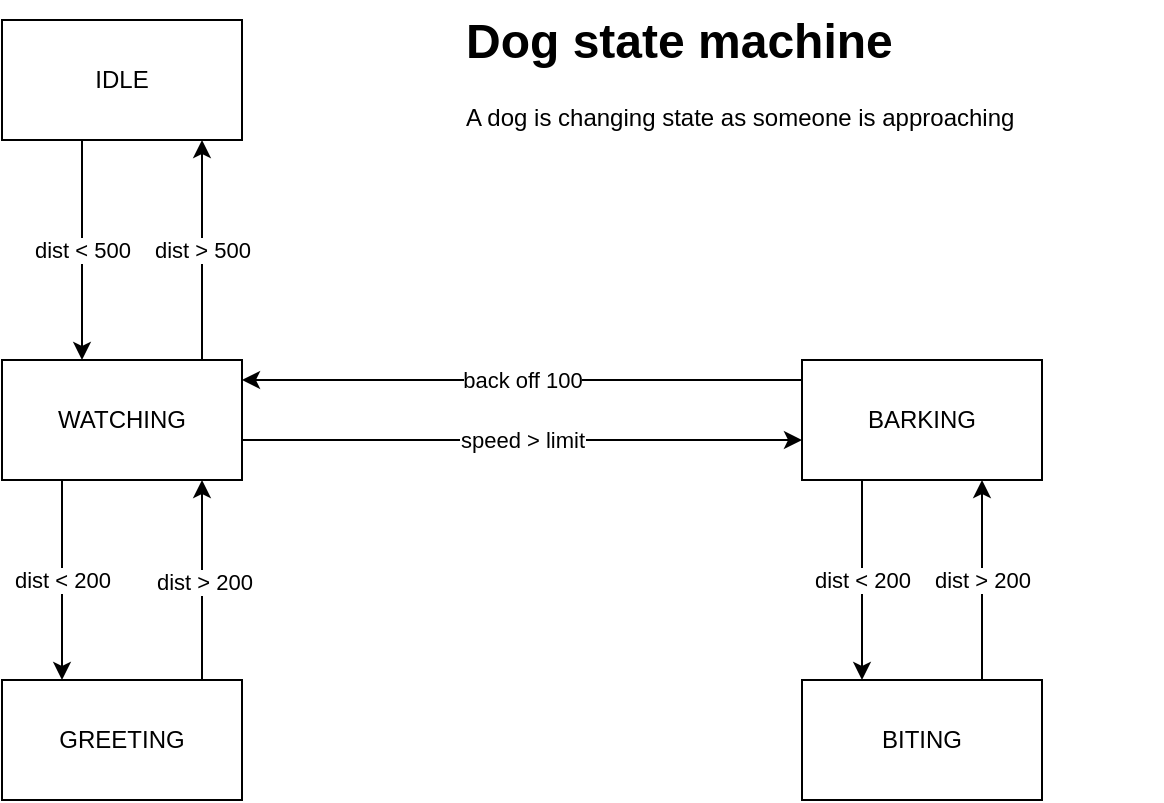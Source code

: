 <mxfile version="24.6.4" type="device">
  <diagram name="Page-1" id="-_c0seKoBfDYhx04osqT">
    <mxGraphModel dx="1035" dy="685" grid="1" gridSize="10" guides="1" tooltips="1" connect="1" arrows="1" fold="1" page="1" pageScale="1" pageWidth="827" pageHeight="1169" math="0" shadow="0">
      <root>
        <mxCell id="0" />
        <mxCell id="1" parent="0" />
        <mxCell id="TMPYYolNM-6K3mJDf2R5-1" value="&lt;div&gt;IDLE&lt;/div&gt;" style="rounded=0;whiteSpace=wrap;html=1;" vertex="1" parent="1">
          <mxGeometry x="140" y="110" width="120" height="60" as="geometry" />
        </mxCell>
        <mxCell id="TMPYYolNM-6K3mJDf2R5-8" value="speed &amp;gt; limit" style="edgeStyle=orthogonalEdgeStyle;rounded=0;orthogonalLoop=1;jettySize=auto;html=1;" edge="1" parent="1" source="TMPYYolNM-6K3mJDf2R5-2" target="TMPYYolNM-6K3mJDf2R5-3">
          <mxGeometry relative="1" as="geometry">
            <Array as="points">
              <mxPoint x="400" y="320" />
              <mxPoint x="400" y="320" />
            </Array>
          </mxGeometry>
        </mxCell>
        <mxCell id="TMPYYolNM-6K3mJDf2R5-10" value="dist &amp;lt; 200" style="edgeStyle=orthogonalEdgeStyle;rounded=0;orthogonalLoop=1;jettySize=auto;html=1;" edge="1" parent="1" source="TMPYYolNM-6K3mJDf2R5-2" target="TMPYYolNM-6K3mJDf2R5-5">
          <mxGeometry relative="1" as="geometry">
            <Array as="points">
              <mxPoint x="170" y="390" />
              <mxPoint x="170" y="390" />
            </Array>
          </mxGeometry>
        </mxCell>
        <mxCell id="TMPYYolNM-6K3mJDf2R5-17" value="dist &amp;gt; 500" style="edgeStyle=orthogonalEdgeStyle;rounded=0;orthogonalLoop=1;jettySize=auto;html=1;" edge="1" parent="1" source="TMPYYolNM-6K3mJDf2R5-2" target="TMPYYolNM-6K3mJDf2R5-1">
          <mxGeometry relative="1" as="geometry">
            <Array as="points">
              <mxPoint x="240" y="220" />
              <mxPoint x="240" y="220" />
            </Array>
          </mxGeometry>
        </mxCell>
        <mxCell id="TMPYYolNM-6K3mJDf2R5-2" value="WATCHING" style="rounded=0;whiteSpace=wrap;html=1;" vertex="1" parent="1">
          <mxGeometry x="140" y="280" width="120" height="60" as="geometry" />
        </mxCell>
        <mxCell id="TMPYYolNM-6K3mJDf2R5-9" value="&lt;div&gt;back off 100&lt;/div&gt;" style="edgeStyle=orthogonalEdgeStyle;rounded=0;orthogonalLoop=1;jettySize=auto;html=1;" edge="1" parent="1" source="TMPYYolNM-6K3mJDf2R5-3" target="TMPYYolNM-6K3mJDf2R5-2">
          <mxGeometry relative="1" as="geometry">
            <Array as="points">
              <mxPoint x="400" y="290" />
              <mxPoint x="400" y="290" />
            </Array>
          </mxGeometry>
        </mxCell>
        <mxCell id="TMPYYolNM-6K3mJDf2R5-11" value="dist &amp;lt; 200" style="edgeStyle=orthogonalEdgeStyle;rounded=0;orthogonalLoop=1;jettySize=auto;html=1;" edge="1" parent="1" source="TMPYYolNM-6K3mJDf2R5-3" target="TMPYYolNM-6K3mJDf2R5-4">
          <mxGeometry relative="1" as="geometry">
            <Array as="points">
              <mxPoint x="570" y="390" />
              <mxPoint x="570" y="390" />
            </Array>
          </mxGeometry>
        </mxCell>
        <mxCell id="TMPYYolNM-6K3mJDf2R5-3" value="BARKING" style="rounded=0;whiteSpace=wrap;html=1;" vertex="1" parent="1">
          <mxGeometry x="540" y="280" width="120" height="60" as="geometry" />
        </mxCell>
        <mxCell id="TMPYYolNM-6K3mJDf2R5-14" value="dist &amp;gt; 200" style="edgeStyle=orthogonalEdgeStyle;rounded=0;orthogonalLoop=1;jettySize=auto;html=1;" edge="1" parent="1" source="TMPYYolNM-6K3mJDf2R5-4" target="TMPYYolNM-6K3mJDf2R5-3">
          <mxGeometry relative="1" as="geometry">
            <Array as="points">
              <mxPoint x="630" y="390" />
              <mxPoint x="630" y="390" />
            </Array>
          </mxGeometry>
        </mxCell>
        <mxCell id="TMPYYolNM-6K3mJDf2R5-4" value="BITING" style="rounded=0;whiteSpace=wrap;html=1;" vertex="1" parent="1">
          <mxGeometry x="540" y="440" width="120" height="60" as="geometry" />
        </mxCell>
        <mxCell id="TMPYYolNM-6K3mJDf2R5-12" style="edgeStyle=orthogonalEdgeStyle;rounded=0;orthogonalLoop=1;jettySize=auto;html=1;" edge="1" parent="1" source="TMPYYolNM-6K3mJDf2R5-5" target="TMPYYolNM-6K3mJDf2R5-2">
          <mxGeometry relative="1" as="geometry">
            <Array as="points">
              <mxPoint x="240" y="390" />
              <mxPoint x="240" y="390" />
            </Array>
          </mxGeometry>
        </mxCell>
        <mxCell id="TMPYYolNM-6K3mJDf2R5-13" value="&lt;div&gt;dist &amp;gt; 200&lt;/div&gt;" style="edgeLabel;html=1;align=center;verticalAlign=middle;resizable=0;points=[];" vertex="1" connectable="0" parent="TMPYYolNM-6K3mJDf2R5-12">
          <mxGeometry x="-0.017" y="-1" relative="1" as="geometry">
            <mxPoint as="offset" />
          </mxGeometry>
        </mxCell>
        <mxCell id="TMPYYolNM-6K3mJDf2R5-5" value="GREETING" style="rounded=0;whiteSpace=wrap;html=1;" vertex="1" parent="1">
          <mxGeometry x="140" y="440" width="120" height="60" as="geometry" />
        </mxCell>
        <mxCell id="TMPYYolNM-6K3mJDf2R5-6" value="dist &amp;lt; 500" style="edgeStyle=orthogonalEdgeStyle;rounded=0;orthogonalLoop=1;jettySize=auto;html=1;" edge="1" parent="1" source="TMPYYolNM-6K3mJDf2R5-1" target="TMPYYolNM-6K3mJDf2R5-2">
          <mxGeometry relative="1" as="geometry">
            <Array as="points">
              <mxPoint x="180" y="220" />
              <mxPoint x="180" y="220" />
            </Array>
            <mxPoint as="offset" />
          </mxGeometry>
        </mxCell>
        <mxCell id="TMPYYolNM-6K3mJDf2R5-16" value="&lt;h1 style=&quot;margin-top: 0px;&quot;&gt;Dog state machine&lt;br&gt;&lt;/h1&gt;&lt;p&gt;A dog is changing state as someone is approaching&lt;br&gt;&lt;/p&gt;" style="text;html=1;whiteSpace=wrap;overflow=hidden;rounded=0;" vertex="1" parent="1">
          <mxGeometry x="370" y="100" width="350" height="80" as="geometry" />
        </mxCell>
      </root>
    </mxGraphModel>
  </diagram>
</mxfile>
